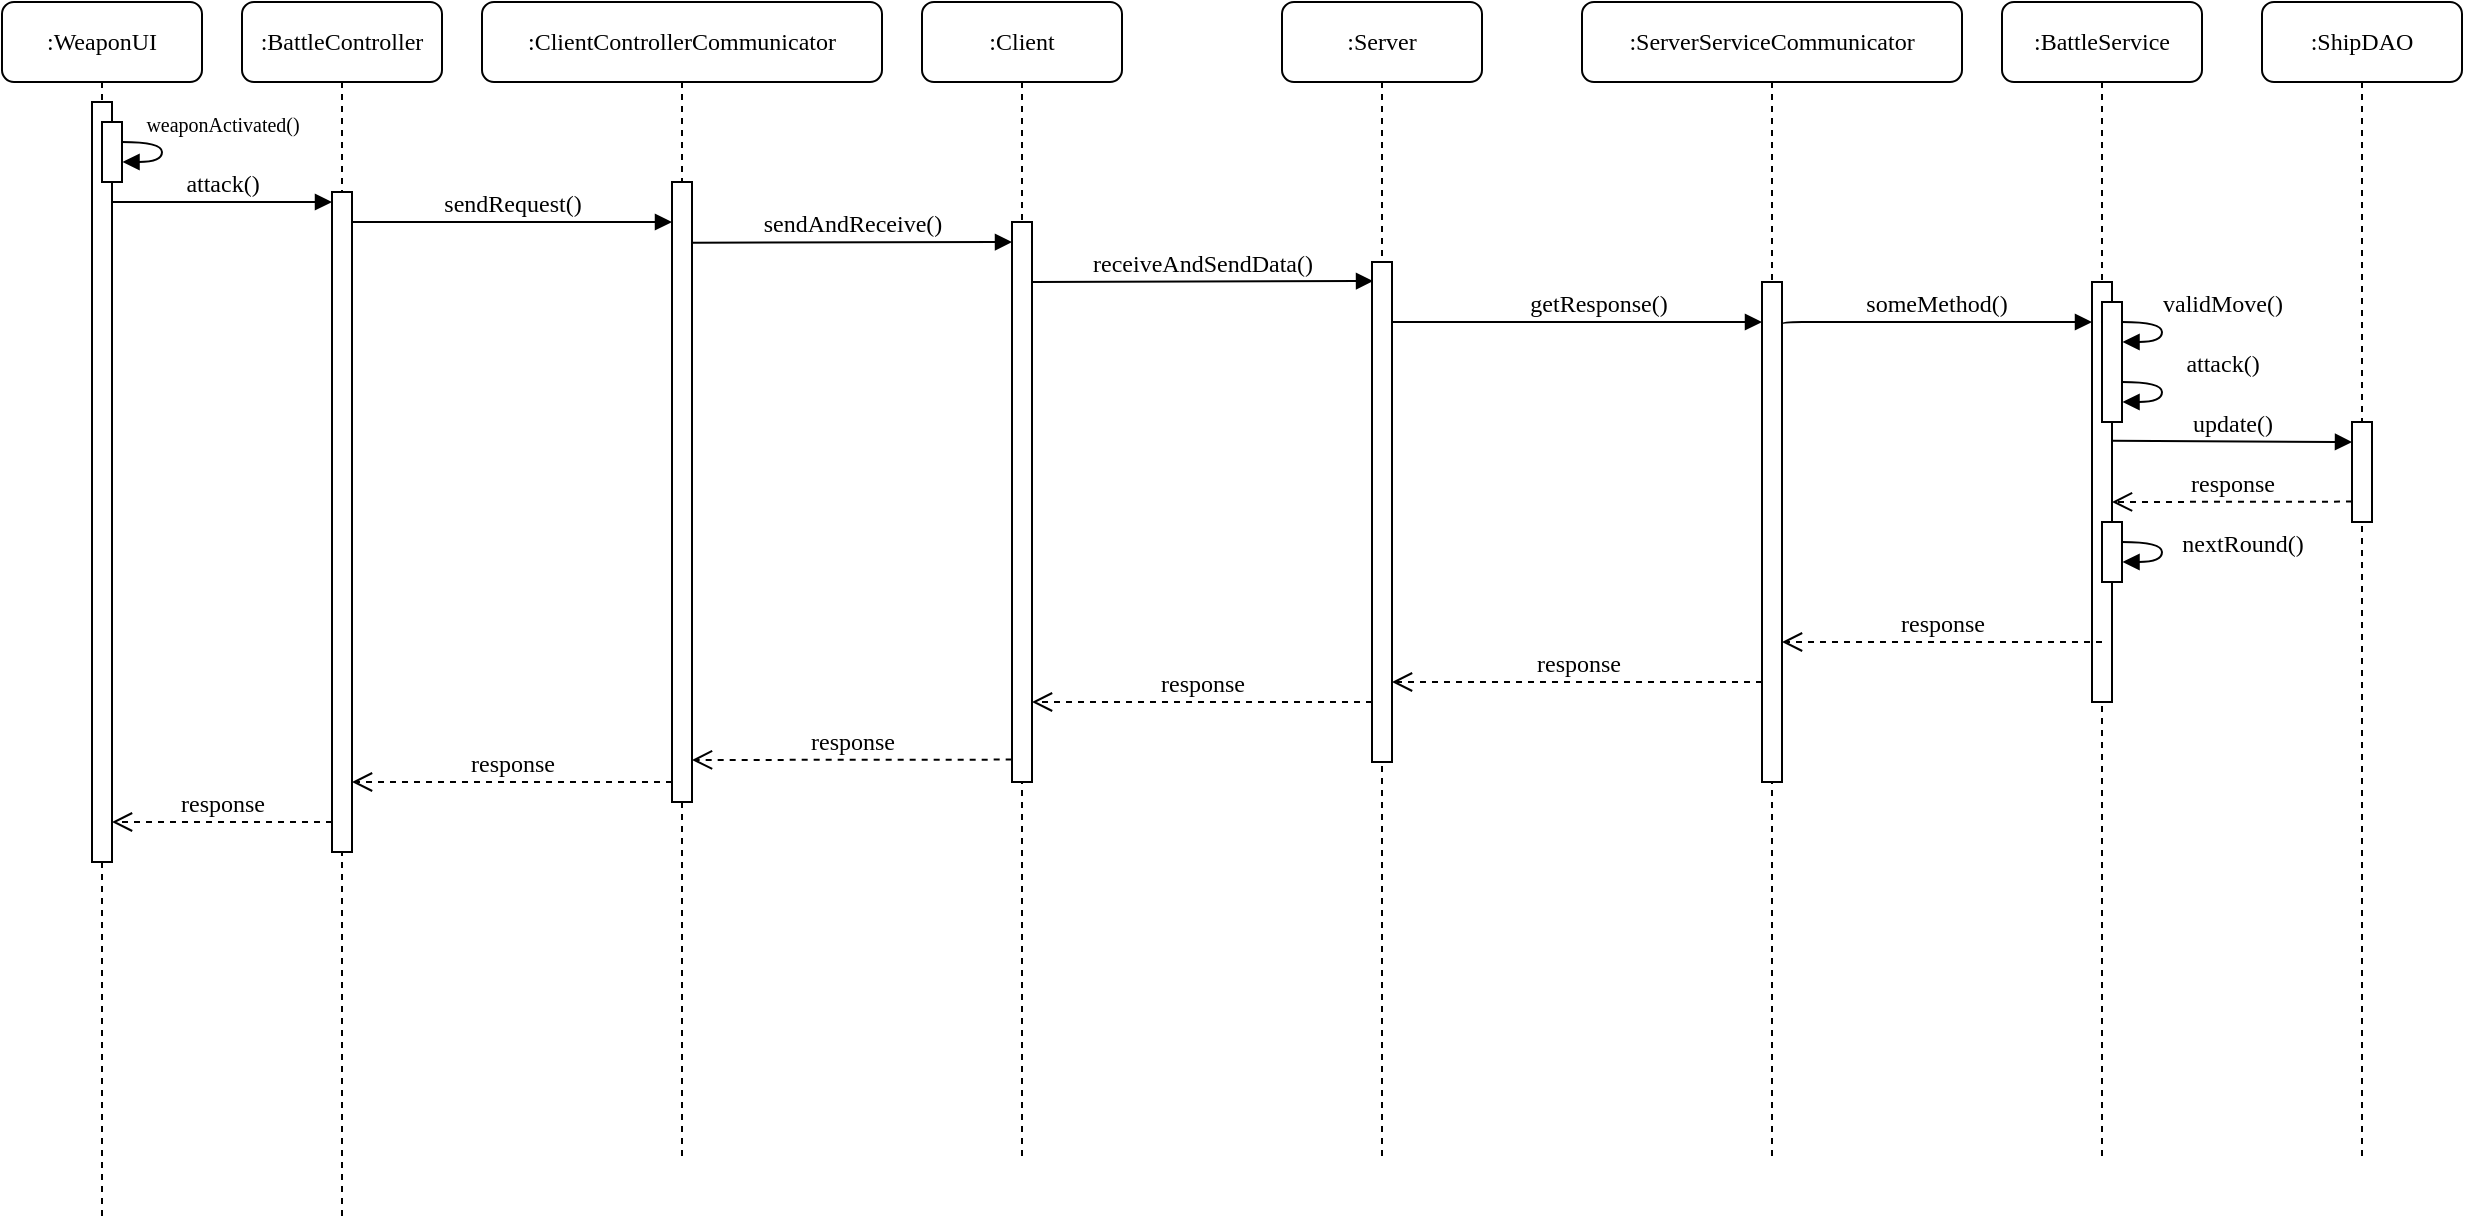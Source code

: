 <mxfile version="13.1.8" type="device"><diagram name="Page-1" id="13e1069c-82ec-6db2-03f1-153e76fe0fe0"><mxGraphModel dx="2522" dy="802" grid="1" gridSize="10" guides="1" tooltips="1" connect="1" arrows="1" fold="1" page="1" pageScale="1" pageWidth="1100" pageHeight="850" background="#ffffff" math="0" shadow="0"><root><mxCell id="0"/><mxCell id="1" parent="0"/><mxCell id="7baba1c4bc27f4b0-2" value=":ClientControllerCommunicator" style="shape=umlLifeline;perimeter=lifelinePerimeter;whiteSpace=wrap;html=1;container=1;collapsible=0;recursiveResize=0;outlineConnect=0;rounded=1;shadow=0;comic=0;labelBackgroundColor=none;strokeWidth=1;fontFamily=Verdana;fontSize=12;align=center;" parent="1" vertex="1"><mxGeometry x="120" y="80" width="200" height="580" as="geometry"/></mxCell><mxCell id="nlH9XLCFq9PjNLwYOD6O-7" value="" style="html=1;points=[];perimeter=orthogonalPerimeter;rounded=0;shadow=0;comic=0;labelBackgroundColor=none;strokeWidth=1;fontFamily=Verdana;fontSize=12;align=center;" parent="7baba1c4bc27f4b0-2" vertex="1"><mxGeometry x="95" y="90" width="10" height="310" as="geometry"/></mxCell><mxCell id="7baba1c4bc27f4b0-3" value=":Client" style="shape=umlLifeline;perimeter=lifelinePerimeter;whiteSpace=wrap;html=1;container=1;collapsible=0;recursiveResize=0;outlineConnect=0;rounded=1;shadow=0;comic=0;labelBackgroundColor=none;strokeWidth=1;fontFamily=Verdana;fontSize=12;align=center;" parent="1" vertex="1"><mxGeometry x="340" y="80" width="100" height="580" as="geometry"/></mxCell><mxCell id="nlH9XLCFq9PjNLwYOD6O-8" value="" style="html=1;points=[];perimeter=orthogonalPerimeter;rounded=0;shadow=0;comic=0;labelBackgroundColor=none;strokeWidth=1;fontFamily=Verdana;fontSize=12;align=center;" parent="7baba1c4bc27f4b0-3" vertex="1"><mxGeometry x="45" y="110" width="10" height="280" as="geometry"/></mxCell><mxCell id="7baba1c4bc27f4b0-4" value=":Server" style="shape=umlLifeline;perimeter=lifelinePerimeter;whiteSpace=wrap;html=1;container=1;collapsible=0;recursiveResize=0;outlineConnect=0;rounded=1;shadow=0;comic=0;labelBackgroundColor=none;strokeWidth=1;fontFamily=Verdana;fontSize=12;align=center;" parent="1" vertex="1"><mxGeometry x="520" y="80" width="100" height="580" as="geometry"/></mxCell><mxCell id="7baba1c4bc27f4b0-5" value=":ServerServiceCommunicator" style="shape=umlLifeline;perimeter=lifelinePerimeter;whiteSpace=wrap;html=1;container=1;collapsible=0;recursiveResize=0;outlineConnect=0;rounded=1;shadow=0;comic=0;labelBackgroundColor=none;strokeWidth=1;fontFamily=Verdana;fontSize=12;align=center;" parent="1" vertex="1"><mxGeometry x="670" y="80" width="190" height="580" as="geometry"/></mxCell><mxCell id="7baba1c4bc27f4b0-19" value="" style="html=1;points=[];perimeter=orthogonalPerimeter;rounded=0;shadow=0;comic=0;labelBackgroundColor=none;strokeWidth=1;fontFamily=Verdana;fontSize=12;align=center;" parent="7baba1c4bc27f4b0-5" vertex="1"><mxGeometry x="90" y="140" width="10" height="250" as="geometry"/></mxCell><mxCell id="7baba1c4bc27f4b0-6" value=":BattleService" style="shape=umlLifeline;perimeter=lifelinePerimeter;whiteSpace=wrap;html=1;container=1;collapsible=0;recursiveResize=0;outlineConnect=0;rounded=1;shadow=0;comic=0;labelBackgroundColor=none;strokeWidth=1;fontFamily=Verdana;fontSize=12;align=center;" parent="1" vertex="1"><mxGeometry x="880" y="80" width="100" height="580" as="geometry"/></mxCell><mxCell id="nlH9XLCFq9PjNLwYOD6O-2" value="" style="html=1;points=[];perimeter=orthogonalPerimeter;rounded=0;shadow=0;comic=0;labelBackgroundColor=none;strokeWidth=1;fontFamily=Verdana;fontSize=12;align=center;" parent="7baba1c4bc27f4b0-6" vertex="1"><mxGeometry x="45" y="140" width="10" height="210" as="geometry"/></mxCell><mxCell id="7baba1c4bc27f4b0-7" value=":ShipDAO" style="shape=umlLifeline;perimeter=lifelinePerimeter;whiteSpace=wrap;html=1;container=1;collapsible=0;recursiveResize=0;outlineConnect=0;rounded=1;shadow=0;comic=0;labelBackgroundColor=none;strokeWidth=1;fontFamily=Verdana;fontSize=12;align=center;" parent="1" vertex="1"><mxGeometry x="1010" y="80" width="100" height="580" as="geometry"/></mxCell><mxCell id="nlH9XLCFq9PjNLwYOD6O-3" value="" style="html=1;points=[];perimeter=orthogonalPerimeter;rounded=0;shadow=0;comic=0;labelBackgroundColor=none;strokeWidth=1;fontFamily=Verdana;fontSize=12;align=center;" parent="7baba1c4bc27f4b0-7" vertex="1"><mxGeometry x="45" y="210" width="10" height="50" as="geometry"/></mxCell><mxCell id="7baba1c4bc27f4b0-8" value=":BattleController" style="shape=umlLifeline;perimeter=lifelinePerimeter;whiteSpace=wrap;html=1;container=1;collapsible=0;recursiveResize=0;outlineConnect=0;rounded=1;shadow=0;comic=0;labelBackgroundColor=none;strokeWidth=1;fontFamily=Verdana;fontSize=12;align=center;" parent="1" vertex="1"><mxGeometry y="80" width="100" height="610" as="geometry"/></mxCell><mxCell id="7baba1c4bc27f4b0-9" value="" style="html=1;points=[];perimeter=orthogonalPerimeter;rounded=0;shadow=0;comic=0;labelBackgroundColor=none;strokeWidth=1;fontFamily=Verdana;fontSize=12;align=center;" parent="7baba1c4bc27f4b0-8" vertex="1"><mxGeometry x="45" y="95" width="10" height="330" as="geometry"/></mxCell><mxCell id="7baba1c4bc27f4b0-17" value="receiveAndSendData()" style="html=1;verticalAlign=bottom;endArrow=block;labelBackgroundColor=none;fontFamily=Verdana;fontSize=12;edgeStyle=elbowEdgeStyle;elbow=vertical;entryX=0.052;entryY=0.037;entryDx=0;entryDy=0;entryPerimeter=0;" parent="1" target="nlH9XLCFq9PjNLwYOD6O-9" edge="1"><mxGeometry relative="1" as="geometry"><mxPoint x="395" y="220" as="sourcePoint"/><Array as="points"/><mxPoint x="550" y="220" as="targetPoint"/></mxGeometry></mxCell><mxCell id="7baba1c4bc27f4b0-20" value="getResponse()" style="html=1;verticalAlign=bottom;endArrow=block;labelBackgroundColor=none;fontFamily=Verdana;fontSize=12;edgeStyle=elbowEdgeStyle;elbow=vertical;" parent="1" target="7baba1c4bc27f4b0-19" edge="1"><mxGeometry x="0.132" relative="1" as="geometry"><mxPoint x="570" y="240" as="sourcePoint"/><mxPoint x="730" y="239" as="targetPoint"/><Array as="points"><mxPoint x="660" y="240"/></Array><mxPoint as="offset"/></mxGeometry></mxCell><mxCell id="7baba1c4bc27f4b0-11" value="sendRequest()" style="html=1;verticalAlign=bottom;endArrow=block;labelBackgroundColor=none;fontFamily=Verdana;fontSize=12;edgeStyle=elbowEdgeStyle;elbow=vertical;" parent="1" source="7baba1c4bc27f4b0-9" edge="1"><mxGeometry relative="1" as="geometry"><mxPoint x="220" y="190" as="sourcePoint"/><mxPoint x="215" y="190" as="targetPoint"/><Array as="points"><mxPoint x="160" y="190"/></Array></mxGeometry></mxCell><mxCell id="7baba1c4bc27f4b0-14" value="sendAndReceive()" style="html=1;verticalAlign=bottom;endArrow=block;entryX=0;entryY=0;labelBackgroundColor=none;fontFamily=Verdana;fontSize=12;edgeStyle=elbowEdgeStyle;elbow=vertical;" parent="1" edge="1"><mxGeometry relative="1" as="geometry"><mxPoint x="225" y="200.333" as="sourcePoint"/><mxPoint x="385" y="200.0" as="targetPoint"/></mxGeometry></mxCell><mxCell id="nlH9XLCFq9PjNLwYOD6O-1" value="someMethod()" style="html=1;verticalAlign=bottom;endArrow=block;labelBackgroundColor=none;fontFamily=Verdana;fontSize=12;edgeStyle=elbowEdgeStyle;elbow=vertical;exitX=1;exitY=0.088;exitDx=0;exitDy=0;exitPerimeter=0;" parent="1" source="7baba1c4bc27f4b0-19" target="nlH9XLCFq9PjNLwYOD6O-2" edge="1"><mxGeometry relative="1" as="geometry"><mxPoint x="790" y="240.333" as="sourcePoint"/><mxPoint x="910" y="240" as="targetPoint"/><Array as="points"><mxPoint x="830" y="240"/></Array></mxGeometry></mxCell><mxCell id="nlH9XLCFq9PjNLwYOD6O-6" value="validMove()" style="html=1;verticalAlign=bottom;endArrow=block;labelBackgroundColor=none;fontFamily=Verdana;fontSize=12;elbow=vertical;edgeStyle=orthogonalEdgeStyle;curved=1;" parent="1" edge="1"><mxGeometry x="-0.196" y="30" relative="1" as="geometry"><mxPoint x="940" y="240" as="sourcePoint"/><mxPoint x="940.267" y="250" as="targetPoint"/><Array as="points"><mxPoint x="960" y="240"/><mxPoint x="960" y="250"/></Array><mxPoint as="offset"/></mxGeometry></mxCell><mxCell id="nlH9XLCFq9PjNLwYOD6O-9" value="" style="html=1;points=[];perimeter=orthogonalPerimeter;rounded=0;shadow=0;comic=0;labelBackgroundColor=none;strokeWidth=1;fontFamily=Verdana;fontSize=12;align=center;" parent="1" vertex="1"><mxGeometry x="565" y="210" width="10" height="250" as="geometry"/></mxCell><mxCell id="nlH9XLCFq9PjNLwYOD6O-11" value="" style="html=1;points=[];perimeter=orthogonalPerimeter;rounded=0;shadow=0;comic=0;labelBackgroundColor=none;strokeWidth=1;fontFamily=Verdana;fontSize=12;align=center;" parent="1" vertex="1"><mxGeometry x="930" y="230" width="10" height="60" as="geometry"/></mxCell><mxCell id="nlH9XLCFq9PjNLwYOD6O-12" value="update()" style="html=1;verticalAlign=bottom;endArrow=block;labelBackgroundColor=none;fontFamily=Verdana;fontSize=12;edgeStyle=elbowEdgeStyle;elbow=vertical;exitX=0.981;exitY=0.378;exitDx=0;exitDy=0;exitPerimeter=0;" parent="1" target="nlH9XLCFq9PjNLwYOD6O-3" edge="1" source="nlH9XLCFq9PjNLwYOD6O-2"><mxGeometry relative="1" as="geometry"><mxPoint x="940" y="300" as="sourcePoint"/><mxPoint x="1051.05" y="290" as="targetPoint"/><Array as="points"><mxPoint x="971.05" y="300"/></Array></mxGeometry></mxCell><mxCell id="nlH9XLCFq9PjNLwYOD6O-15" value="response" style="html=1;verticalAlign=bottom;endArrow=open;dashed=1;endSize=8;labelBackgroundColor=none;fontFamily=Verdana;fontSize=12;edgeStyle=elbowEdgeStyle;elbow=vertical;" parent="1" edge="1"><mxGeometry relative="1" as="geometry"><mxPoint x="770" y="400" as="targetPoint"/><Array as="points"><mxPoint x="840" y="400"/><mxPoint x="870" y="400"/></Array><mxPoint x="930" y="400" as="sourcePoint"/></mxGeometry></mxCell><mxCell id="nlH9XLCFq9PjNLwYOD6O-17" value="response" style="html=1;verticalAlign=bottom;endArrow=open;dashed=1;endSize=8;labelBackgroundColor=none;fontFamily=Verdana;fontSize=12;edgeStyle=elbowEdgeStyle;elbow=vertical;" parent="1" target="nlH9XLCFq9PjNLwYOD6O-9" edge="1"><mxGeometry relative="1" as="geometry"><mxPoint x="600" y="420" as="targetPoint"/><Array as="points"><mxPoint x="670" y="420"/><mxPoint x="700" y="420"/></Array><mxPoint x="760" y="420" as="sourcePoint"/></mxGeometry></mxCell><mxCell id="nlH9XLCFq9PjNLwYOD6O-18" value="response" style="html=1;verticalAlign=bottom;endArrow=open;dashed=1;endSize=8;labelBackgroundColor=none;fontFamily=Verdana;fontSize=12;edgeStyle=elbowEdgeStyle;elbow=vertical;" parent="1" target="nlH9XLCFq9PjNLwYOD6O-8" edge="1"><mxGeometry relative="1" as="geometry"><mxPoint x="400" y="430" as="targetPoint"/><Array as="points"><mxPoint x="475" y="430"/><mxPoint x="505" y="430"/></Array><mxPoint x="565" y="430" as="sourcePoint"/></mxGeometry></mxCell><mxCell id="nlH9XLCFq9PjNLwYOD6O-19" value="response" style="html=1;verticalAlign=bottom;endArrow=open;dashed=1;endSize=8;labelBackgroundColor=none;fontFamily=Verdana;fontSize=12;edgeStyle=elbowEdgeStyle;elbow=vertical;exitX=-0.016;exitY=0.96;exitDx=0;exitDy=0;exitPerimeter=0;" parent="1" source="nlH9XLCFq9PjNLwYOD6O-8" target="nlH9XLCFq9PjNLwYOD6O-7" edge="1"><mxGeometry relative="1" as="geometry"><mxPoint x="230" y="459.31" as="targetPoint"/><Array as="points"><mxPoint x="380" y="459"/></Array><mxPoint x="380" y="459" as="sourcePoint"/></mxGeometry></mxCell><mxCell id="nlH9XLCFq9PjNLwYOD6O-20" value="response" style="html=1;verticalAlign=bottom;endArrow=open;dashed=1;endSize=8;labelBackgroundColor=none;fontFamily=Verdana;fontSize=12;edgeStyle=elbowEdgeStyle;elbow=vertical;" parent="1" source="nlH9XLCFq9PjNLwYOD6O-7" target="7baba1c4bc27f4b0-9" edge="1"><mxGeometry relative="1" as="geometry"><mxPoint x="60" y="470" as="targetPoint"/><Array as="points"><mxPoint x="120" y="470"/><mxPoint x="150" y="470"/></Array><mxPoint x="210" y="470" as="sourcePoint"/></mxGeometry></mxCell><mxCell id="nlH9XLCFq9PjNLwYOD6O-24" value=":WeaponUI" style="shape=umlLifeline;perimeter=lifelinePerimeter;whiteSpace=wrap;html=1;container=1;collapsible=0;recursiveResize=0;outlineConnect=0;rounded=1;shadow=0;comic=0;labelBackgroundColor=none;strokeWidth=1;fontFamily=Verdana;fontSize=12;align=center;" parent="1" vertex="1"><mxGeometry x="-120" y="80" width="100" height="610" as="geometry"/></mxCell><mxCell id="nlH9XLCFq9PjNLwYOD6O-25" value="" style="html=1;points=[];perimeter=orthogonalPerimeter;rounded=0;shadow=0;comic=0;labelBackgroundColor=none;strokeWidth=1;fontFamily=Verdana;fontSize=12;align=center;" parent="nlH9XLCFq9PjNLwYOD6O-24" vertex="1"><mxGeometry x="45" y="50" width="10" height="380" as="geometry"/></mxCell><mxCell id="nlH9XLCFq9PjNLwYOD6O-27" value="response" style="html=1;verticalAlign=bottom;endArrow=open;dashed=1;endSize=8;labelBackgroundColor=none;fontFamily=Verdana;fontSize=12;edgeStyle=elbowEdgeStyle;elbow=vertical;" parent="1" source="7baba1c4bc27f4b0-9" target="nlH9XLCFq9PjNLwYOD6O-25" edge="1"><mxGeometry relative="1" as="geometry"><mxPoint x="-60" y="470" as="targetPoint"/><Array as="points"><mxPoint x="-30" y="490"/><mxPoint x="10" y="590"/><mxPoint x="-10" y="500"/><mxPoint x="5" y="470"/><mxPoint x="35" y="470"/></Array><mxPoint x="40" y="500" as="sourcePoint"/></mxGeometry></mxCell><mxCell id="1CWBzItVv8l288YfuA-H-3" value="attack()" style="html=1;verticalAlign=bottom;endArrow=block;labelBackgroundColor=none;fontFamily=Verdana;fontSize=12;edgeStyle=elbowEdgeStyle;elbow=vertical;" edge="1" parent="1" source="nlH9XLCFq9PjNLwYOD6O-25" target="7baba1c4bc27f4b0-9"><mxGeometry relative="1" as="geometry"><mxPoint x="-60" y="180" as="sourcePoint"/><mxPoint x="20" y="180" as="targetPoint"/><Array as="points"><mxPoint y="180"/></Array></mxGeometry></mxCell><mxCell id="1CWBzItVv8l288YfuA-H-4" value="attack()" style="html=1;verticalAlign=bottom;endArrow=block;labelBackgroundColor=none;fontFamily=Verdana;fontSize=12;elbow=vertical;edgeStyle=orthogonalEdgeStyle;curved=1;" edge="1" parent="1"><mxGeometry x="-0.196" y="30" relative="1" as="geometry"><mxPoint x="940" y="270" as="sourcePoint"/><mxPoint x="940.267" y="280" as="targetPoint"/><Array as="points"><mxPoint x="960" y="270"/><mxPoint x="960" y="280"/></Array><mxPoint as="offset"/></mxGeometry></mxCell><mxCell id="1CWBzItVv8l288YfuA-H-6" value="nextRound()" style="html=1;verticalAlign=bottom;endArrow=block;labelBackgroundColor=none;fontFamily=Verdana;fontSize=12;elbow=vertical;edgeStyle=orthogonalEdgeStyle;curved=1;" edge="1" parent="1"><mxGeometry x="0.206" y="-40" relative="1" as="geometry"><mxPoint x="940" y="350" as="sourcePoint"/><mxPoint x="940.267" y="360" as="targetPoint"/><Array as="points"><mxPoint x="960" y="350"/><mxPoint x="960" y="360"/></Array><mxPoint x="40" y="40" as="offset"/></mxGeometry></mxCell><mxCell id="1CWBzItVv8l288YfuA-H-7" value="" style="html=1;points=[];perimeter=orthogonalPerimeter;rounded=0;shadow=0;comic=0;labelBackgroundColor=none;strokeWidth=1;fontFamily=Verdana;fontSize=12;align=center;" vertex="1" parent="1"><mxGeometry x="930" y="340" width="10" height="30" as="geometry"/></mxCell><mxCell id="1CWBzItVv8l288YfuA-H-8" value="response" style="html=1;verticalAlign=bottom;endArrow=open;dashed=1;endSize=8;labelBackgroundColor=none;fontFamily=Verdana;fontSize=12;edgeStyle=elbowEdgeStyle;elbow=vertical;exitX=0;exitY=0.796;exitDx=0;exitDy=0;exitPerimeter=0;" edge="1" parent="1" source="nlH9XLCFq9PjNLwYOD6O-3" target="nlH9XLCFq9PjNLwYOD6O-2"><mxGeometry relative="1" as="geometry"><mxPoint x="970" y="330" as="targetPoint"/><Array as="points"><mxPoint x="960" y="330"/><mxPoint x="990" y="330"/></Array><mxPoint x="1050" y="330" as="sourcePoint"/></mxGeometry></mxCell><mxCell id="1CWBzItVv8l288YfuA-H-9" value="&lt;font style=&quot;font-size: 10px&quot;&gt;weaponActivated()&lt;/font&gt;" style="html=1;verticalAlign=bottom;endArrow=block;labelBackgroundColor=none;fontFamily=Verdana;fontSize=12;elbow=vertical;edgeStyle=orthogonalEdgeStyle;curved=1;" edge="1" parent="1"><mxGeometry x="-0.196" y="30" relative="1" as="geometry"><mxPoint x="-60" y="150" as="sourcePoint"/><mxPoint x="-59.733" y="160" as="targetPoint"/><Array as="points"><mxPoint x="-40" y="150"/><mxPoint x="-40" y="160"/></Array><mxPoint as="offset"/></mxGeometry></mxCell><mxCell id="1CWBzItVv8l288YfuA-H-10" value="" style="html=1;points=[];perimeter=orthogonalPerimeter;rounded=0;shadow=0;comic=0;labelBackgroundColor=none;strokeWidth=1;fontFamily=Verdana;fontSize=12;align=center;" vertex="1" parent="1"><mxGeometry x="-70" y="140" width="10" height="30" as="geometry"/></mxCell></root></mxGraphModel></diagram></mxfile>